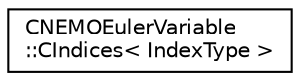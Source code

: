 digraph "Graphical Class Hierarchy"
{
 // LATEX_PDF_SIZE
  edge [fontname="Helvetica",fontsize="10",labelfontname="Helvetica",labelfontsize="10"];
  node [fontname="Helvetica",fontsize="10",shape=record];
  rankdir="LR";
  Node0 [label="CNEMOEulerVariable\l::CIndices\< IndexType \>",height=0.2,width=0.4,color="black", fillcolor="white", style="filled",URL="$structCNEMOEulerVariable_1_1CIndices.html",tooltip=" "];
}

